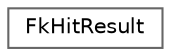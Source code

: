 digraph "Graphical Class Hierarchy"
{
 // INTERACTIVE_SVG=YES
 // LATEX_PDF_SIZE
  bgcolor="transparent";
  edge [fontname=Helvetica,fontsize=10,labelfontname=Helvetica,labelfontsize=10];
  node [fontname=Helvetica,fontsize=10,shape=box,height=0.2,width=0.4];
  rankdir="LR";
  Node0 [id="Node000000",label="FkHitResult",height=0.2,width=0.4,color="grey40", fillcolor="white", style="filled",URL="$d0/dc2/structFkHitResult.html",tooltip=" "];
}
